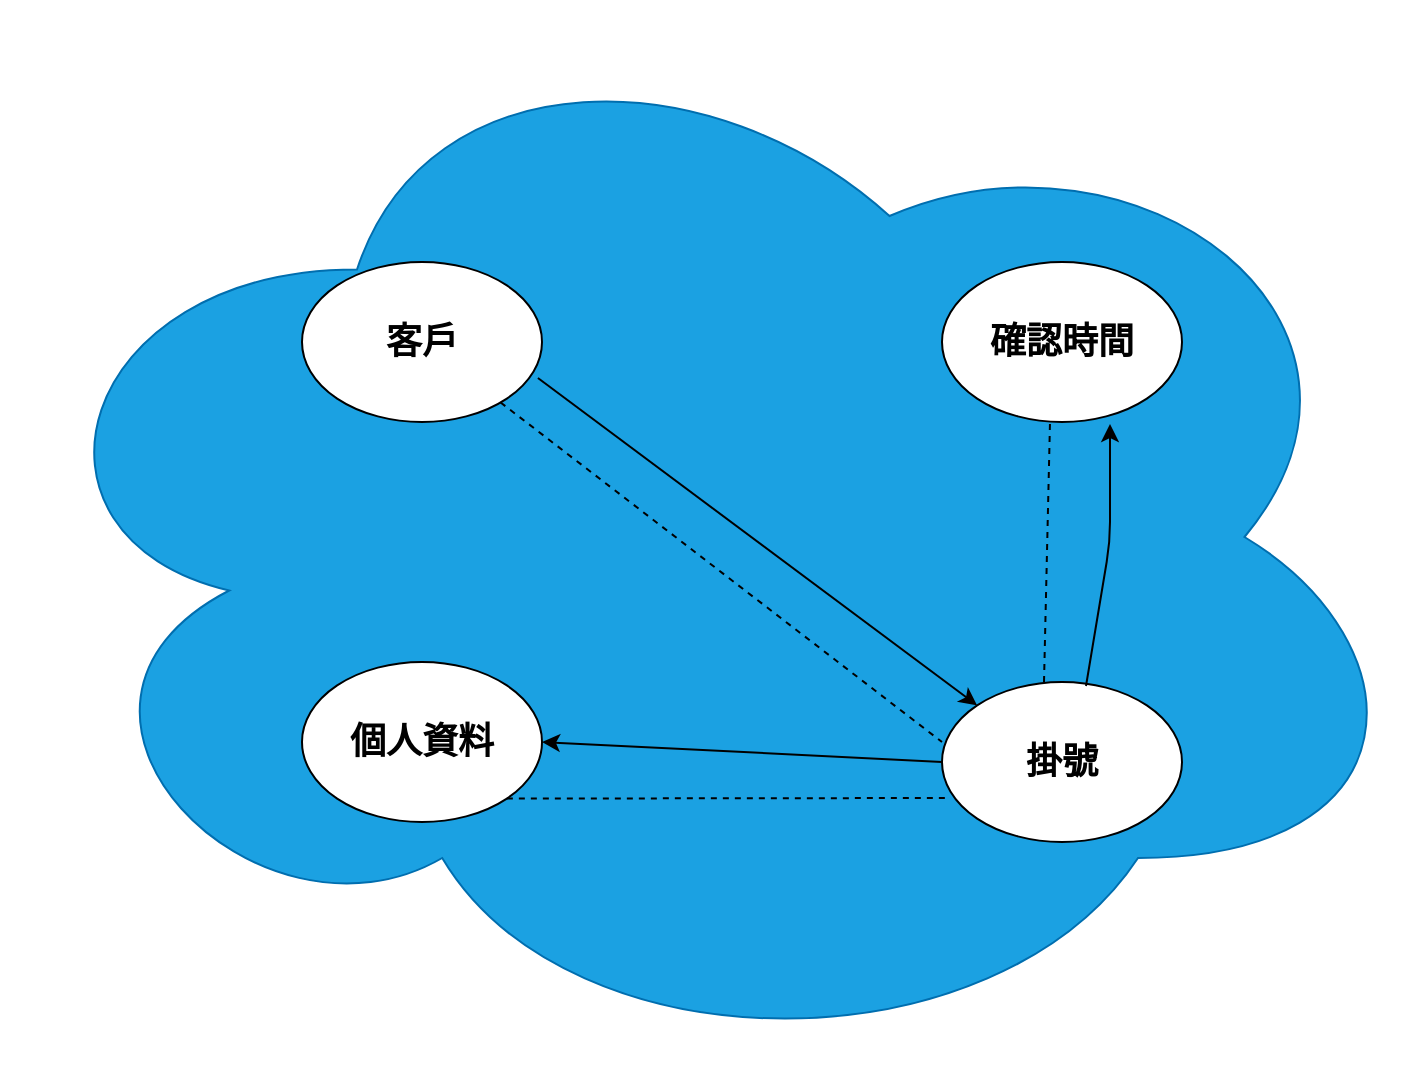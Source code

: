 <mxfile>
    <diagram id="ZRbRED5FAedG9lia-DT7" name="第1頁">
        <mxGraphModel dx="1957" dy="1956" grid="1" gridSize="10" guides="1" tooltips="1" connect="1" arrows="1" fold="1" page="1" pageScale="1" pageWidth="827" pageHeight="1169" math="0" shadow="0">
            <root>
                <mxCell id="0"/>
                <mxCell id="1" parent="0"/>
                <mxCell id="12" value="" style="ellipse;shape=cloud;whiteSpace=wrap;html=1;fillColor=#1ba1e2;fontColor=#ffffff;strokeColor=#006EAF;" vertex="1" parent="1">
                    <mxGeometry x="-90" y="-30" width="710" height="535" as="geometry"/>
                </mxCell>
                <mxCell id="2" value="&lt;h2&gt;客戶&lt;/h2&gt;" style="ellipse;whiteSpace=wrap;html=1;" parent="1" vertex="1">
                    <mxGeometry x="60" y="100" width="120" height="80" as="geometry"/>
                </mxCell>
                <mxCell id="3" value="&lt;h2&gt;確認時間&lt;/h2&gt;" style="ellipse;whiteSpace=wrap;html=1;" parent="1" vertex="1">
                    <mxGeometry x="380" y="100" width="120" height="80" as="geometry"/>
                </mxCell>
                <mxCell id="4" value="&lt;h2&gt;掛號&lt;/h2&gt;" style="ellipse;whiteSpace=wrap;html=1;" parent="1" vertex="1">
                    <mxGeometry x="380" y="310" width="120" height="80" as="geometry"/>
                </mxCell>
                <mxCell id="5" value="&lt;h2&gt;個人資料&lt;/h2&gt;" style="ellipse;whiteSpace=wrap;html=1;" parent="1" vertex="1">
                    <mxGeometry x="60" y="300" width="120" height="80" as="geometry"/>
                </mxCell>
                <mxCell id="6" value="" style="endArrow=classic;html=1;exitX=0.983;exitY=0.725;exitDx=0;exitDy=0;exitPerimeter=0;entryX=0;entryY=0;entryDx=0;entryDy=0;" parent="1" source="2" target="4" edge="1">
                    <mxGeometry width="50" height="50" relative="1" as="geometry">
                        <mxPoint x="230" y="230" as="sourcePoint"/>
                        <mxPoint x="280" y="180" as="targetPoint"/>
                    </mxGeometry>
                </mxCell>
                <mxCell id="7" value="" style="endArrow=none;dashed=1;html=1;entryX=0;entryY=0.375;entryDx=0;entryDy=0;entryPerimeter=0;" parent="1" source="2" target="4" edge="1">
                    <mxGeometry width="50" height="50" relative="1" as="geometry">
                        <mxPoint x="460" y="410" as="sourcePoint"/>
                        <mxPoint x="510" y="360" as="targetPoint"/>
                    </mxGeometry>
                </mxCell>
                <mxCell id="8" value="" style="endArrow=classic;html=1;exitX=0.6;exitY=0.025;exitDx=0;exitDy=0;exitPerimeter=0;entryX=0.7;entryY=1.013;entryDx=0;entryDy=0;entryPerimeter=0;" parent="1" source="4" target="3" edge="1">
                    <mxGeometry width="50" height="50" relative="1" as="geometry">
                        <mxPoint x="187.96" y="168" as="sourcePoint"/>
                        <mxPoint x="510" y="300" as="targetPoint"/>
                        <Array as="points">
                            <mxPoint x="464" y="240"/>
                        </Array>
                    </mxGeometry>
                </mxCell>
                <mxCell id="9" value="" style="endArrow=none;dashed=1;html=1;exitX=0.425;exitY=0;exitDx=0;exitDy=0;exitPerimeter=0;entryX=0.45;entryY=1;entryDx=0;entryDy=0;entryPerimeter=0;" parent="1" source="4" target="3" edge="1">
                    <mxGeometry width="50" height="50" relative="1" as="geometry">
                        <mxPoint x="460" y="410" as="sourcePoint"/>
                        <mxPoint x="510" y="360" as="targetPoint"/>
                    </mxGeometry>
                </mxCell>
                <mxCell id="10" value="" style="endArrow=classic;html=1;entryX=1;entryY=0.5;entryDx=0;entryDy=0;exitX=0;exitY=0.5;exitDx=0;exitDy=0;" parent="1" source="4" target="5" edge="1">
                    <mxGeometry width="50" height="50" relative="1" as="geometry">
                        <mxPoint x="200" y="300" as="sourcePoint"/>
                        <mxPoint x="510" y="360" as="targetPoint"/>
                    </mxGeometry>
                </mxCell>
                <mxCell id="11" value="" style="endArrow=none;dashed=1;html=1;exitX=1;exitY=1;exitDx=0;exitDy=0;entryX=0.017;entryY=0.725;entryDx=0;entryDy=0;entryPerimeter=0;" parent="1" source="5" target="4" edge="1">
                    <mxGeometry width="50" height="50" relative="1" as="geometry">
                        <mxPoint x="460" y="410" as="sourcePoint"/>
                        <mxPoint x="510" y="360" as="targetPoint"/>
                    </mxGeometry>
                </mxCell>
            </root>
        </mxGraphModel>
    </diagram>
</mxfile>